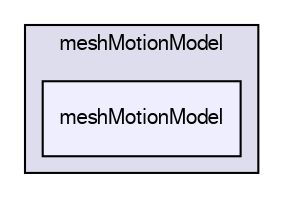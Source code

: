 digraph "/home/cgoniva/CFDEM/CFDEM-x.x-2.1.x/CFDEMcoupling-PUBLIC/src/lagrangian/cfdemParticle/subModels/meshMotionModel/meshMotionModel" {
  compound=true
  node [ fontsize="10", fontname="FreeSans"];
  edge [ labelfontsize="10", labelfontname="FreeSans"];
  subgraph clusterdir_ee64e5e33ad85f9027a4e05553ab2bdd {
    graph [ bgcolor="#ddddee", pencolor="black", label="meshMotionModel" fontname="FreeSans", fontsize="10", URL="dir_ee64e5e33ad85f9027a4e05553ab2bdd.html"]
  dir_2e5963989e371c5dc93941575dc2971c [shape=box, label="meshMotionModel", style="filled", fillcolor="#eeeeff", pencolor="black", URL="dir_2e5963989e371c5dc93941575dc2971c.html"];
  }
}
